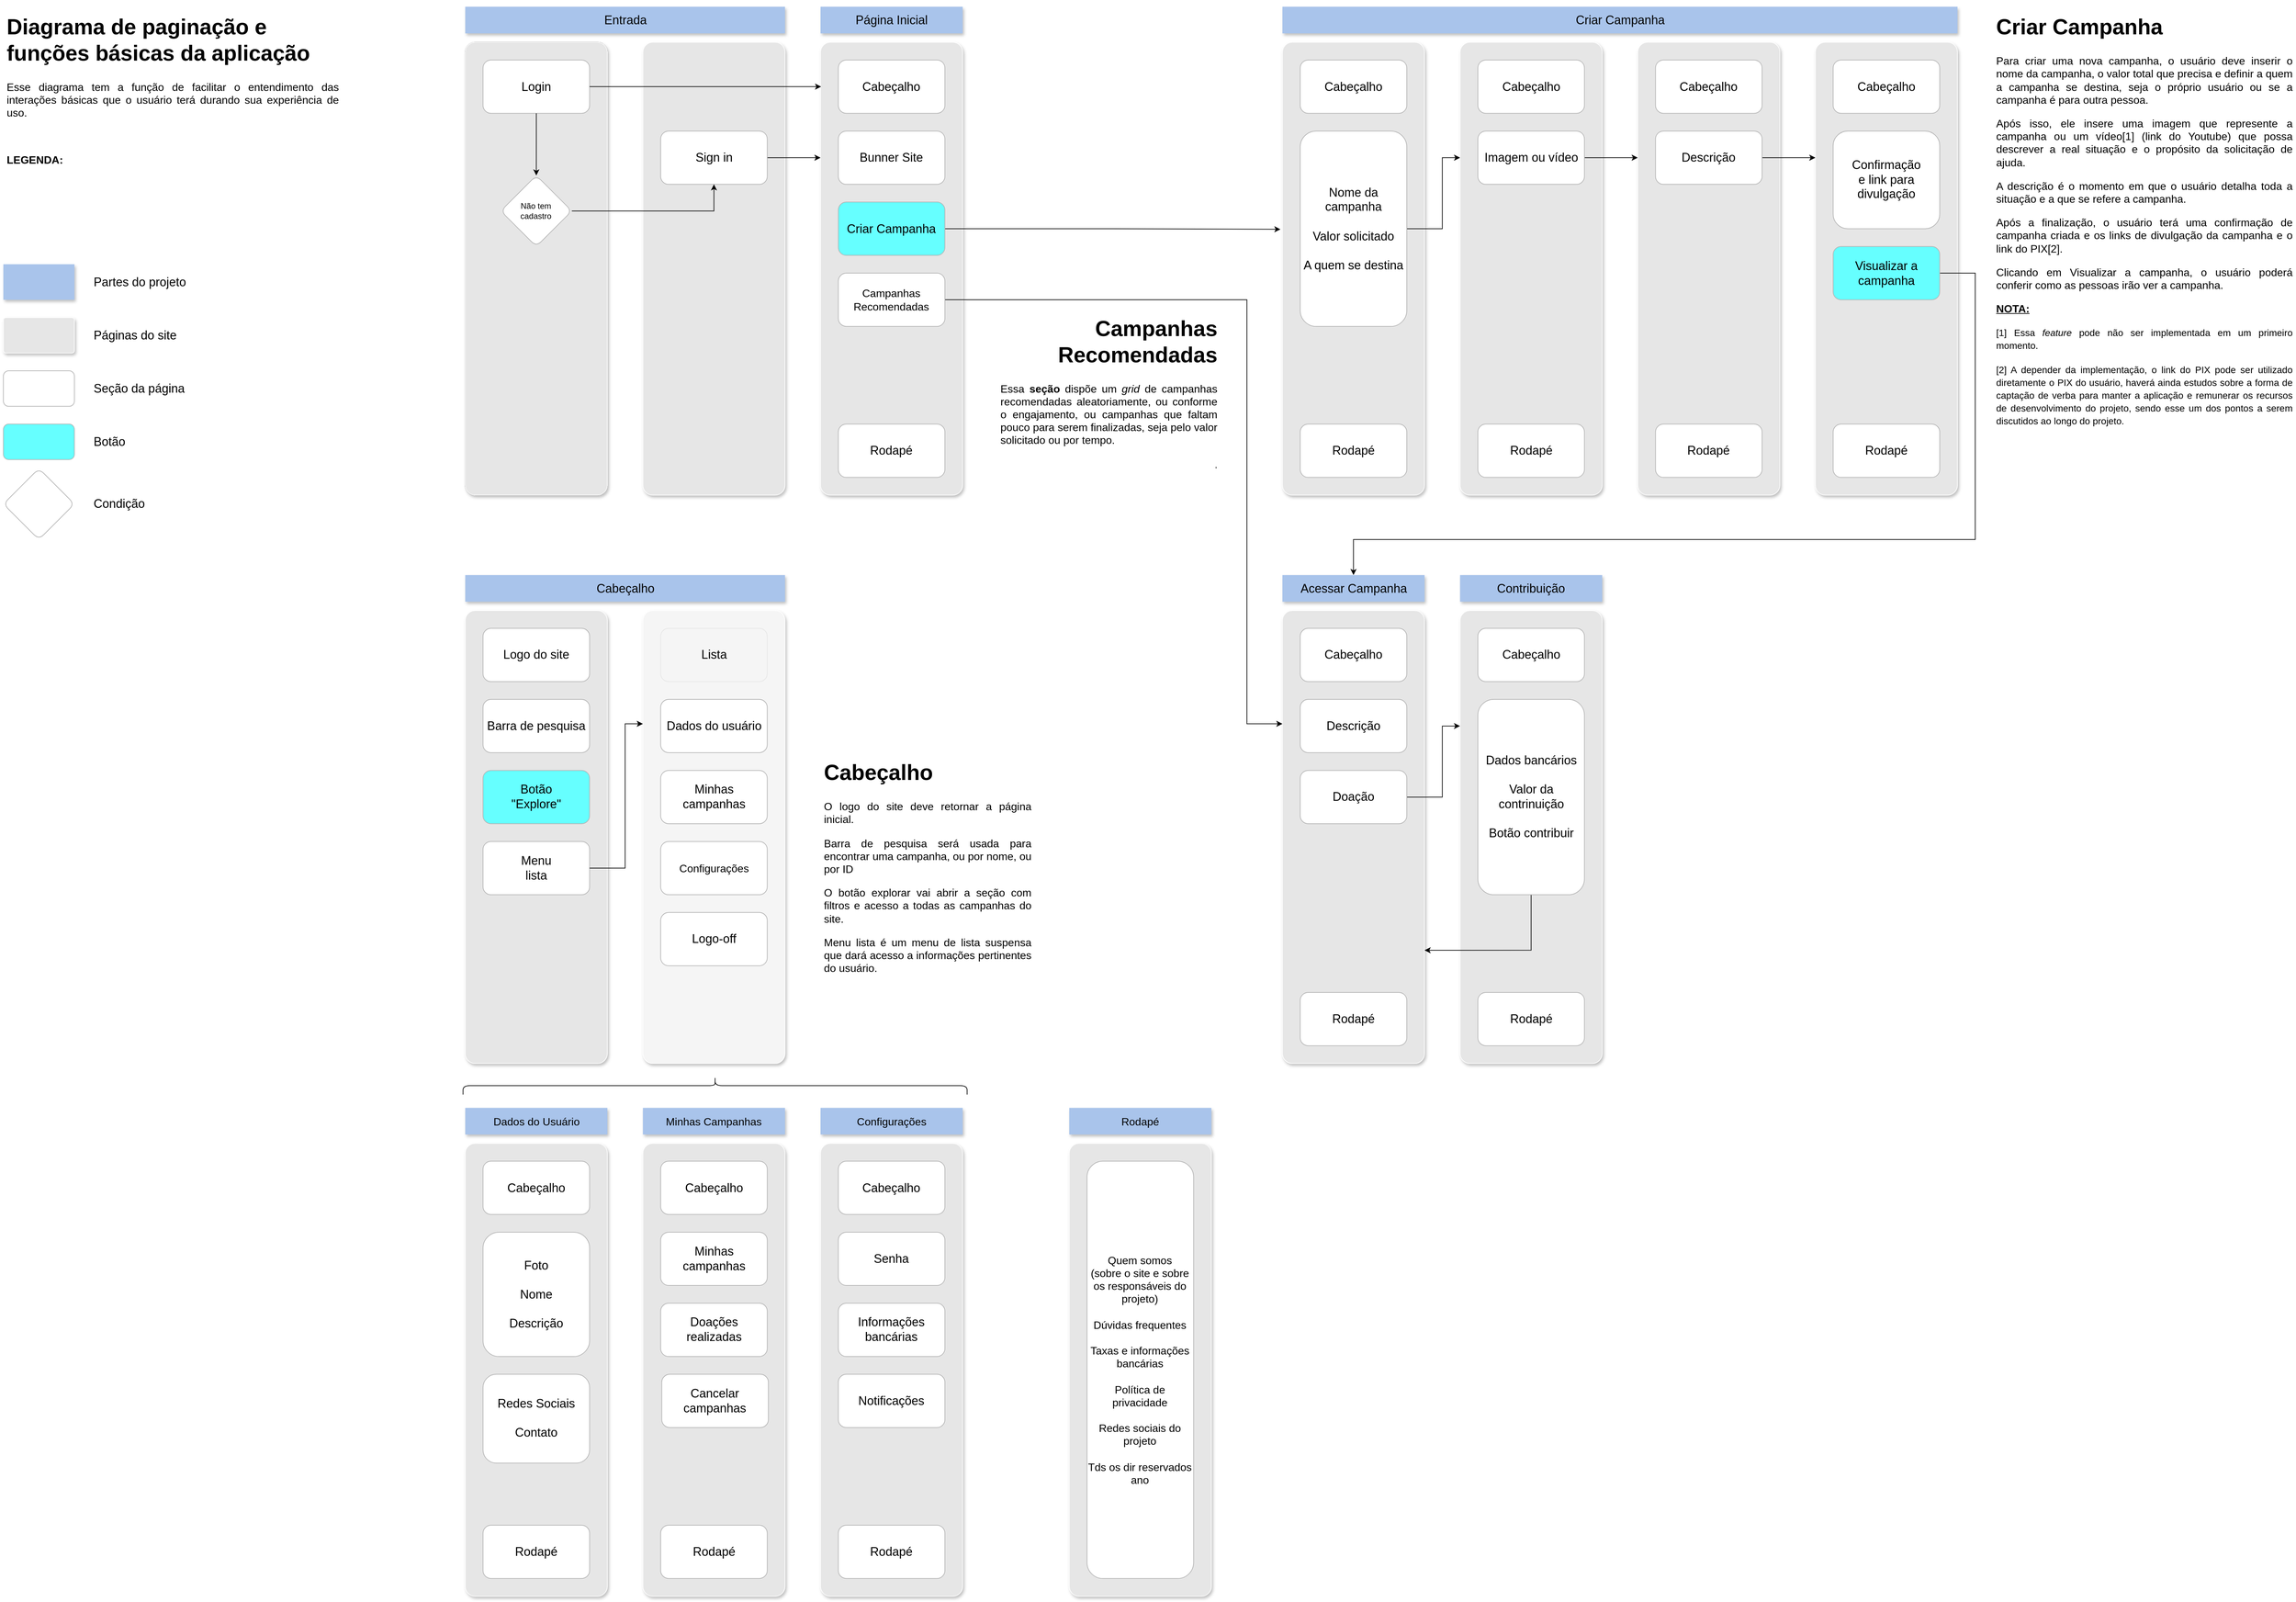 <mxfile version="20.3.0" type="device"><diagram id="thHKB662hjnDs4JLxXHY" name="Page-1"><mxGraphModel dx="4265" dy="1624" grid="1" gridSize="10" guides="1" tooltips="1" connect="1" arrows="1" fold="1" page="1" pageScale="1" pageWidth="1169" pageHeight="827" math="0" shadow="0"><root><mxCell id="0"/><mxCell id="1" parent="0"/><mxCell id="To2ZsmbJNuIG9FYSOH12-1" value="" style="group;aspect=fixed;" vertex="1" connectable="0" parent="1"><mxGeometry x="40" y="40" width="3401.56" height="2360" as="geometry"/></mxCell><mxCell id="To2ZsmbJNuIG9FYSOH12-2" value="" style="rounded=1;whiteSpace=wrap;html=1;fontSize=18;arcSize=7;shadow=1;strokeColor=#FFFFFF;fillColor=#E6E6E6;" vertex="1" parent="To2ZsmbJNuIG9FYSOH12-1"><mxGeometry x="2689.606" y="52.737" width="210.949" height="672.402" as="geometry"/></mxCell><mxCell id="To2ZsmbJNuIG9FYSOH12-3" value="" style="rounded=1;whiteSpace=wrap;html=1;fontSize=18;arcSize=7;shadow=1;strokeColor=#FFFFFF;fillColor=#E6E6E6;" vertex="1" parent="To2ZsmbJNuIG9FYSOH12-1"><mxGeometry x="2425.919" y="52.737" width="210.949" height="672.402" as="geometry"/></mxCell><mxCell id="To2ZsmbJNuIG9FYSOH12-4" value="" style="rounded=1;whiteSpace=wrap;html=1;fontSize=18;arcSize=7;shadow=1;strokeColor=#FFFFFF;fillColor=#E6E6E6;" vertex="1" parent="To2ZsmbJNuIG9FYSOH12-1"><mxGeometry x="2162.232" y="52.737" width="210.949" height="672.402" as="geometry"/></mxCell><mxCell id="To2ZsmbJNuIG9FYSOH12-5" value="Entrada" style="text;html=1;strokeColor=none;fillColor=#A9C4EB;align=center;verticalAlign=middle;whiteSpace=wrap;rounded=0;fontSize=18;shadow=1;" vertex="1" parent="To2ZsmbJNuIG9FYSOH12-1"><mxGeometry x="685.586" width="474.636" height="39.553" as="geometry"/></mxCell><mxCell id="To2ZsmbJNuIG9FYSOH12-6" value="" style="rounded=1;whiteSpace=wrap;html=1;fontSize=18;arcSize=7;" vertex="1" parent="To2ZsmbJNuIG9FYSOH12-1"><mxGeometry x="685.586" y="52.737" width="210.949" height="672.402" as="geometry"/></mxCell><mxCell id="To2ZsmbJNuIG9FYSOH12-7" value="" style="rounded=1;whiteSpace=wrap;html=1;fontSize=18;arcSize=7;shadow=1;strokeColor=#FFFFFF;fillColor=#E6E6E6;" vertex="1" parent="To2ZsmbJNuIG9FYSOH12-1"><mxGeometry x="1212.959" y="52.737" width="210.949" height="672.402" as="geometry"/></mxCell><mxCell id="To2ZsmbJNuIG9FYSOH12-8" value="" style="rounded=1;whiteSpace=wrap;html=1;fontSize=18;arcSize=7;shadow=1;strokeColor=#FFFFFF;fillColor=#E6E6E6;" vertex="1" parent="To2ZsmbJNuIG9FYSOH12-1"><mxGeometry x="1898.545" y="52.737" width="210.949" height="672.402" as="geometry"/></mxCell><mxCell id="To2ZsmbJNuIG9FYSOH12-9" value="" style="rounded=1;whiteSpace=wrap;html=1;fontSize=18;arcSize=7;shadow=1;strokeColor=#FFFFFF;fillColor=#E6E6E6;" vertex="1" parent="To2ZsmbJNuIG9FYSOH12-1"><mxGeometry x="685.586" y="896.536" width="210.949" height="672.402" as="geometry"/></mxCell><mxCell id="To2ZsmbJNuIG9FYSOH12-10" value="" style="rounded=1;whiteSpace=wrap;html=1;fontSize=18;arcSize=7;strokeColor=#FFFFFF;shadow=1;fillColor=#E6E6E6;" vertex="1" parent="To2ZsmbJNuIG9FYSOH12-1"><mxGeometry x="1898.545" y="896.536" width="210.949" height="672.402" as="geometry"/></mxCell><mxCell id="To2ZsmbJNuIG9FYSOH12-11" value="" style="rounded=1;whiteSpace=wrap;html=1;fontSize=18;arcSize=7;fillColor=#E6E6E6;shadow=1;strokeColor=#FFFFFF;" vertex="1" parent="To2ZsmbJNuIG9FYSOH12-1"><mxGeometry x="2162.232" y="896.536" width="210.949" height="672.402" as="geometry"/></mxCell><mxCell id="To2ZsmbJNuIG9FYSOH12-12" value="" style="rounded=1;whiteSpace=wrap;html=1;fontSize=18;arcSize=7;shadow=1;strokeColor=#FFFFFF;fillColor=#E6E6E6;" vertex="1" parent="To2ZsmbJNuIG9FYSOH12-1"><mxGeometry x="949.273" y="52.737" width="210.949" height="672.402" as="geometry"/></mxCell><mxCell id="To2ZsmbJNuIG9FYSOH12-13" value="" style="rounded=1;whiteSpace=wrap;html=1;fontSize=18;arcSize=7;shadow=1;strokeColor=#FFFFFF;fillColor=#E6E6E6;" vertex="1" parent="To2ZsmbJNuIG9FYSOH12-1"><mxGeometry x="685.586" y="52.737" width="210.949" height="672.402" as="geometry"/></mxCell><mxCell id="To2ZsmbJNuIG9FYSOH12-14" value="&lt;font style=&quot;font-size: 18px;&quot;&gt;Botão&lt;br&gt;&quot;Explore&quot;&lt;br&gt;&lt;/font&gt;" style="rounded=1;whiteSpace=wrap;html=1;strokeColor=#B3B3B3;fillColor=#66FFFF;" vertex="1" parent="To2ZsmbJNuIG9FYSOH12-1"><mxGeometry x="711.954" y="1133.855" width="158.212" height="79.106" as="geometry"/></mxCell><mxCell id="To2ZsmbJNuIG9FYSOH12-15" value="&lt;font style=&quot;font-size: 18px;&quot;&gt;Barra de pesquisa&lt;/font&gt;" style="rounded=1;whiteSpace=wrap;html=1;strokeColor=#B3B3B3;" vertex="1" parent="To2ZsmbJNuIG9FYSOH12-1"><mxGeometry x="711.954" y="1028.38" width="158.212" height="79.106" as="geometry"/></mxCell><mxCell id="To2ZsmbJNuIG9FYSOH12-16" value="" style="edgeStyle=orthogonalEdgeStyle;rounded=0;orthogonalLoop=1;jettySize=auto;html=1;fontFamily=Helvetica;fontSize=16;fontColor=default;entryX=-0.014;entryY=0.413;entryDx=0;entryDy=0;entryPerimeter=0;" edge="1" parent="To2ZsmbJNuIG9FYSOH12-1" source="To2ZsmbJNuIG9FYSOH12-17" target="To2ZsmbJNuIG9FYSOH12-8"><mxGeometry relative="1" as="geometry"><mxPoint x="1503.015" y="329.609" as="targetPoint"/></mxGeometry></mxCell><mxCell id="To2ZsmbJNuIG9FYSOH12-17" value="&lt;font style=&quot;font-size: 18px;&quot;&gt;Criar Campanha&lt;/font&gt;" style="rounded=1;whiteSpace=wrap;html=1;strokeColor=#B3B3B3;fillColor=#66FFFF;" vertex="1" parent="To2ZsmbJNuIG9FYSOH12-1"><mxGeometry x="1239.328" y="290.056" width="158.212" height="79.106" as="geometry"/></mxCell><mxCell id="To2ZsmbJNuIG9FYSOH12-18" value="" style="edgeStyle=orthogonalEdgeStyle;rounded=0;orthogonalLoop=1;jettySize=auto;html=1;fontSize=24;" edge="1" parent="To2ZsmbJNuIG9FYSOH12-1" source="To2ZsmbJNuIG9FYSOH12-19"><mxGeometry relative="1" as="geometry"><mxPoint x="2162.232" y="1067.933" as="targetPoint"/><Array as="points"><mxPoint x="2135.863" y="1173.408"/><mxPoint x="2135.863" y="1067.933"/><mxPoint x="2162.232" y="1067.933"/></Array></mxGeometry></mxCell><mxCell id="To2ZsmbJNuIG9FYSOH12-19" value="&lt;font style=&quot;font-size: 18px;&quot;&gt;Doação&lt;/font&gt;" style="rounded=1;whiteSpace=wrap;html=1;strokeColor=#B3B3B3;" vertex="1" parent="To2ZsmbJNuIG9FYSOH12-1"><mxGeometry x="1924.914" y="1133.855" width="158.212" height="79.106" as="geometry"/></mxCell><mxCell id="To2ZsmbJNuIG9FYSOH12-20" value="&lt;font style=&quot;font-size: 18px;&quot;&gt;Descrição&lt;/font&gt;" style="rounded=1;whiteSpace=wrap;html=1;strokeColor=#B3B3B3;" vertex="1" parent="To2ZsmbJNuIG9FYSOH12-1"><mxGeometry x="1924.914" y="1028.38" width="158.212" height="79.106" as="geometry"/></mxCell><mxCell id="To2ZsmbJNuIG9FYSOH12-21" value="&lt;font style=&quot;font-size: 18px;&quot;&gt;Cabeçalho&lt;/font&gt;" style="rounded=1;whiteSpace=wrap;html=1;strokeColor=#B3B3B3;" vertex="1" parent="To2ZsmbJNuIG9FYSOH12-1"><mxGeometry x="1239.328" y="79.106" width="158.212" height="79.106" as="geometry"/></mxCell><mxCell id="To2ZsmbJNuIG9FYSOH12-22" value="&lt;font style=&quot;font-size: 18px;&quot;&gt;Login&lt;/font&gt;" style="rounded=1;whiteSpace=wrap;html=1;strokeColor=#B3B3B3;" vertex="1" parent="To2ZsmbJNuIG9FYSOH12-1"><mxGeometry x="711.954" y="79.106" width="158.212" height="79.106" as="geometry"/></mxCell><mxCell id="To2ZsmbJNuIG9FYSOH12-23" value="Página Inicial" style="text;html=1;strokeColor=none;fillColor=#A9C4EB;align=center;verticalAlign=middle;whiteSpace=wrap;rounded=0;fontSize=18;fontStyle=0;shadow=1;" vertex="1" parent="To2ZsmbJNuIG9FYSOH12-1"><mxGeometry x="1212.959" width="210.949" height="39.553" as="geometry"/></mxCell><mxCell id="To2ZsmbJNuIG9FYSOH12-24" value="Acessar Campanha" style="text;html=1;strokeColor=none;fillColor=#A9C4EB;align=center;verticalAlign=middle;whiteSpace=wrap;rounded=0;fontSize=18;shadow=1;" vertex="1" parent="To2ZsmbJNuIG9FYSOH12-1"><mxGeometry x="1898.545" y="843.799" width="210.949" height="39.553" as="geometry"/></mxCell><mxCell id="To2ZsmbJNuIG9FYSOH12-25" value="Contribuição" style="text;html=1;strokeColor=none;fillColor=#A9C4EB;align=center;verticalAlign=middle;whiteSpace=wrap;rounded=0;fontSize=18;shadow=1;" vertex="1" parent="To2ZsmbJNuIG9FYSOH12-1"><mxGeometry x="2162.232" y="843.799" width="210.949" height="39.553" as="geometry"/></mxCell><mxCell id="To2ZsmbJNuIG9FYSOH12-26" value="" style="edgeStyle=orthogonalEdgeStyle;rounded=0;orthogonalLoop=1;jettySize=auto;html=1;fontFamily=Helvetica;fontSize=18;fontColor=default;entryX=0;entryY=0.25;entryDx=0;entryDy=0;" edge="1" parent="To2ZsmbJNuIG9FYSOH12-1" source="To2ZsmbJNuIG9FYSOH12-27" target="To2ZsmbJNuIG9FYSOH12-10"><mxGeometry relative="1" as="geometry"><Array as="points"><mxPoint x="1845.808" y="435.084"/><mxPoint x="1845.808" y="1065.296"/></Array></mxGeometry></mxCell><mxCell id="To2ZsmbJNuIG9FYSOH12-27" value="&lt;font style=&quot;font-size: 16px;&quot;&gt;Campanhas Recomendadas&lt;/font&gt;" style="rounded=1;whiteSpace=wrap;html=1;strokeColor=#B3B3B3;" vertex="1" parent="To2ZsmbJNuIG9FYSOH12-1"><mxGeometry x="1239.328" y="395.531" width="158.212" height="79.106" as="geometry"/></mxCell><mxCell id="To2ZsmbJNuIG9FYSOH12-28" value="&lt;font style=&quot;font-size: 18px;&quot;&gt;Bunner Site&lt;/font&gt;" style="rounded=1;whiteSpace=wrap;html=1;strokeColor=#B3B3B3;" vertex="1" parent="To2ZsmbJNuIG9FYSOH12-1"><mxGeometry x="1239.328" y="184.581" width="158.212" height="79.106" as="geometry"/></mxCell><mxCell id="To2ZsmbJNuIG9FYSOH12-29" value="&lt;font style=&quot;font-size: 18px;&quot;&gt;Cabeçalho&lt;/font&gt;" style="rounded=1;whiteSpace=wrap;html=1;strokeColor=#B3B3B3;" vertex="1" parent="To2ZsmbJNuIG9FYSOH12-1"><mxGeometry x="1924.914" y="922.905" width="158.212" height="79.106" as="geometry"/></mxCell><mxCell id="To2ZsmbJNuIG9FYSOH12-30" value="&lt;font style=&quot;font-size: 18px;&quot;&gt;Rodapé&lt;/font&gt;" style="rounded=1;whiteSpace=wrap;html=1;strokeColor=#B3B3B3;" vertex="1" parent="To2ZsmbJNuIG9FYSOH12-1"><mxGeometry x="1239.328" y="619.665" width="158.212" height="79.106" as="geometry"/></mxCell><mxCell id="To2ZsmbJNuIG9FYSOH12-31" value="&lt;font style=&quot;font-size: 18px;&quot;&gt;Rodapé&lt;/font&gt;" style="rounded=1;whiteSpace=wrap;html=1;strokeColor=#B3B3B3;" vertex="1" parent="To2ZsmbJNuIG9FYSOH12-1"><mxGeometry x="1924.914" y="1463.464" width="158.212" height="79.106" as="geometry"/></mxCell><mxCell id="To2ZsmbJNuIG9FYSOH12-32" value="&lt;font style=&quot;font-size: 18px;&quot;&gt;Cabeçalho&lt;/font&gt;" style="rounded=1;whiteSpace=wrap;html=1;strokeColor=#B3B3B3;" vertex="1" parent="To2ZsmbJNuIG9FYSOH12-1"><mxGeometry x="2188.601" y="922.905" width="158.212" height="79.106" as="geometry"/></mxCell><mxCell id="To2ZsmbJNuIG9FYSOH12-33" value="Não tem&lt;br&gt;cadastro" style="rhombus;whiteSpace=wrap;html=1;rounded=1;strokeColor=#B3B3B3;" vertex="1" parent="To2ZsmbJNuIG9FYSOH12-1"><mxGeometry x="738.323" y="250.503" width="105.475" height="105.475" as="geometry"/></mxCell><mxCell id="To2ZsmbJNuIG9FYSOH12-34" value="" style="edgeStyle=orthogonalEdgeStyle;rounded=0;orthogonalLoop=1;jettySize=auto;html=1;fontSize=24;" edge="1" parent="To2ZsmbJNuIG9FYSOH12-1" source="To2ZsmbJNuIG9FYSOH12-22" target="To2ZsmbJNuIG9FYSOH12-33"><mxGeometry relative="1" as="geometry"/></mxCell><mxCell id="To2ZsmbJNuIG9FYSOH12-35" value="" style="edgeStyle=orthogonalEdgeStyle;rounded=0;orthogonalLoop=1;jettySize=auto;html=1;fontSize=24;" edge="1" parent="To2ZsmbJNuIG9FYSOH12-1" source="To2ZsmbJNuIG9FYSOH12-36"><mxGeometry relative="1" as="geometry"><mxPoint x="1212.959" y="224.134" as="targetPoint"/></mxGeometry></mxCell><mxCell id="To2ZsmbJNuIG9FYSOH12-36" value="&lt;span style=&quot;font-size: 18px;&quot;&gt;Sign in&lt;/span&gt;" style="whiteSpace=wrap;html=1;rounded=1;strokeColor=#B3B3B3;" vertex="1" parent="To2ZsmbJNuIG9FYSOH12-1"><mxGeometry x="975.641" y="184.581" width="158.212" height="79.106" as="geometry"/></mxCell><mxCell id="To2ZsmbJNuIG9FYSOH12-37" value="" style="edgeStyle=orthogonalEdgeStyle;rounded=0;orthogonalLoop=1;jettySize=auto;html=1;fontSize=24;entryX=0.5;entryY=1;entryDx=0;entryDy=0;" edge="1" parent="To2ZsmbJNuIG9FYSOH12-1" source="To2ZsmbJNuIG9FYSOH12-33" target="To2ZsmbJNuIG9FYSOH12-36"><mxGeometry relative="1" as="geometry"/></mxCell><mxCell id="To2ZsmbJNuIG9FYSOH12-38" value="" style="edgeStyle=orthogonalEdgeStyle;rounded=0;orthogonalLoop=1;jettySize=auto;html=1;fontFamily=Helvetica;fontSize=18;fontColor=default;exitX=0.5;exitY=1;exitDx=0;exitDy=0;entryX=1;entryY=0.75;entryDx=0;entryDy=0;" edge="1" parent="To2ZsmbJNuIG9FYSOH12-1" source="To2ZsmbJNuIG9FYSOH12-39" target="To2ZsmbJNuIG9FYSOH12-10"><mxGeometry relative="1" as="geometry"/></mxCell><mxCell id="To2ZsmbJNuIG9FYSOH12-39" value="&lt;font style=&quot;font-size: 18px;&quot;&gt;Dados bancários&lt;br&gt;&lt;br&gt;Valor da contrinuição&lt;br&gt;&lt;br&gt;Botão contribuir&lt;br&gt;&lt;/font&gt;" style="rounded=1;whiteSpace=wrap;html=1;strokeColor=#B3B3B3;" vertex="1" parent="To2ZsmbJNuIG9FYSOH12-1"><mxGeometry x="2188.601" y="1028.38" width="158.212" height="290.056" as="geometry"/></mxCell><mxCell id="To2ZsmbJNuIG9FYSOH12-40" value="&lt;font style=&quot;font-size: 18px;&quot;&gt;Cabeçalho&lt;/font&gt;" style="rounded=1;whiteSpace=wrap;html=1;strokeColor=#B3B3B3;" vertex="1" parent="To2ZsmbJNuIG9FYSOH12-1"><mxGeometry x="1924.914" y="79.106" width="158.212" height="79.106" as="geometry"/></mxCell><mxCell id="To2ZsmbJNuIG9FYSOH12-41" value="Criar Campanha" style="text;html=1;strokeColor=none;fillColor=#A9C4EB;align=center;verticalAlign=middle;whiteSpace=wrap;rounded=0;fontSize=18;fontStyle=0;shadow=1;" vertex="1" parent="To2ZsmbJNuIG9FYSOH12-1"><mxGeometry x="1898.545" width="1002.01" height="39.553" as="geometry"/></mxCell><mxCell id="To2ZsmbJNuIG9FYSOH12-42" value="&lt;font style=&quot;font-size: 18px;&quot;&gt;Logo do site&lt;/font&gt;" style="rounded=1;whiteSpace=wrap;html=1;strokeColor=#B3B3B3;" vertex="1" parent="To2ZsmbJNuIG9FYSOH12-1"><mxGeometry x="711.954" y="922.905" width="158.212" height="79.106" as="geometry"/></mxCell><mxCell id="To2ZsmbJNuIG9FYSOH12-43" value="Cabeçalho" style="text;html=1;strokeColor=none;fillColor=#A9C4EB;align=center;verticalAlign=middle;whiteSpace=wrap;rounded=0;fontSize=18;fontStyle=0;shadow=1;" vertex="1" parent="To2ZsmbJNuIG9FYSOH12-1"><mxGeometry x="685.586" y="843.799" width="474.636" height="39.553" as="geometry"/></mxCell><mxCell id="To2ZsmbJNuIG9FYSOH12-44" value="" style="edgeStyle=orthogonalEdgeStyle;rounded=0;orthogonalLoop=1;jettySize=auto;html=1;fontFamily=Helvetica;fontSize=18;fontColor=default;" edge="1" parent="To2ZsmbJNuIG9FYSOH12-1" source="To2ZsmbJNuIG9FYSOH12-45"><mxGeometry relative="1" as="geometry"><mxPoint x="2689.606" y="224.134" as="targetPoint"/></mxGeometry></mxCell><mxCell id="To2ZsmbJNuIG9FYSOH12-45" value="&lt;font style=&quot;font-size: 18px;&quot;&gt;Descrição&lt;/font&gt;" style="rounded=1;whiteSpace=wrap;html=1;strokeColor=#B3B3B3;" vertex="1" parent="To2ZsmbJNuIG9FYSOH12-1"><mxGeometry x="2452.287" y="184.581" width="158.212" height="79.106" as="geometry"/></mxCell><mxCell id="To2ZsmbJNuIG9FYSOH12-46" value="" style="edgeStyle=orthogonalEdgeStyle;rounded=0;orthogonalLoop=1;jettySize=auto;html=1;fontSize=16;" edge="1" parent="To2ZsmbJNuIG9FYSOH12-1" source="To2ZsmbJNuIG9FYSOH12-47"><mxGeometry relative="1" as="geometry"><mxPoint x="2162.232" y="224.134" as="targetPoint"/><Array as="points"><mxPoint x="2135.863" y="329.609"/><mxPoint x="2135.863" y="224.134"/></Array></mxGeometry></mxCell><mxCell id="To2ZsmbJNuIG9FYSOH12-47" value="&lt;font style=&quot;font-size: 18px;&quot;&gt;Nome da campanha&lt;br&gt;&lt;br&gt;Valor solicitado&lt;br&gt;&lt;br&gt;A quem se destina&lt;br&gt;&lt;/font&gt;" style="rounded=1;whiteSpace=wrap;html=1;strokeColor=#B3B3B3;" vertex="1" parent="To2ZsmbJNuIG9FYSOH12-1"><mxGeometry x="1924.914" y="184.581" width="158.212" height="290.056" as="geometry"/></mxCell><mxCell id="To2ZsmbJNuIG9FYSOH12-48" value="" style="edgeStyle=orthogonalEdgeStyle;rounded=0;orthogonalLoop=1;jettySize=auto;html=1;fontSize=16;" edge="1" parent="To2ZsmbJNuIG9FYSOH12-1" source="To2ZsmbJNuIG9FYSOH12-49"><mxGeometry relative="1" as="geometry"><mxPoint x="2425.919" y="224.134" as="targetPoint"/></mxGeometry></mxCell><mxCell id="To2ZsmbJNuIG9FYSOH12-49" value="&lt;font style=&quot;font-size: 18px;&quot;&gt;Imagem ou vídeo&lt;/font&gt;" style="rounded=1;whiteSpace=wrap;html=1;strokeColor=#B3B3B3;" vertex="1" parent="To2ZsmbJNuIG9FYSOH12-1"><mxGeometry x="2188.601" y="184.581" width="158.212" height="79.106" as="geometry"/></mxCell><mxCell id="To2ZsmbJNuIG9FYSOH12-50" value="&lt;font style=&quot;font-size: 18px;&quot;&gt;Rodapé&lt;/font&gt;" style="rounded=1;whiteSpace=wrap;html=1;strokeColor=#B3B3B3;" vertex="1" parent="To2ZsmbJNuIG9FYSOH12-1"><mxGeometry x="1924.914" y="619.665" width="158.212" height="79.106" as="geometry"/></mxCell><mxCell id="To2ZsmbJNuIG9FYSOH12-51" value="&lt;font style=&quot;font-size: 18px;&quot;&gt;Confirmação &lt;br&gt;e link para divulgação&lt;/font&gt;" style="rounded=1;whiteSpace=wrap;html=1;strokeColor=#B3B3B3;" vertex="1" parent="To2ZsmbJNuIG9FYSOH12-1"><mxGeometry x="2715.974" y="184.581" width="158.212" height="145.028" as="geometry"/></mxCell><mxCell id="To2ZsmbJNuIG9FYSOH12-52" value="" style="edgeStyle=orthogonalEdgeStyle;rounded=0;orthogonalLoop=1;jettySize=auto;html=1;fontSize=16;entryX=0.004;entryY=0.098;entryDx=0;entryDy=0;entryPerimeter=0;" edge="1" parent="To2ZsmbJNuIG9FYSOH12-1" source="To2ZsmbJNuIG9FYSOH12-22"><mxGeometry relative="1" as="geometry"><mxPoint x="1213.803" y="118.633" as="targetPoint"/></mxGeometry></mxCell><mxCell id="To2ZsmbJNuIG9FYSOH12-53" value="&lt;font style=&quot;font-size: 18px;&quot;&gt;Menu&lt;br&gt;lista&lt;br&gt;&lt;/font&gt;" style="rounded=1;whiteSpace=wrap;html=1;strokeColor=#B3B3B3;" vertex="1" parent="To2ZsmbJNuIG9FYSOH12-1"><mxGeometry x="711.954" y="1239.33" width="158.212" height="79.106" as="geometry"/></mxCell><mxCell id="To2ZsmbJNuIG9FYSOH12-54" value="" style="rounded=1;whiteSpace=wrap;html=1;fontSize=18;arcSize=7;shadow=1;strokeColor=#FFFFFF;fillColor=#F5F5F5;" vertex="1" parent="To2ZsmbJNuIG9FYSOH12-1"><mxGeometry x="949.273" y="896.536" width="210.949" height="672.402" as="geometry"/></mxCell><mxCell id="To2ZsmbJNuIG9FYSOH12-55" value="" style="edgeStyle=orthogonalEdgeStyle;rounded=0;orthogonalLoop=1;jettySize=auto;html=1;fontFamily=Helvetica;fontSize=18;fontColor=default;entryX=0;entryY=0.25;entryDx=0;entryDy=0;" edge="1" parent="To2ZsmbJNuIG9FYSOH12-1" source="To2ZsmbJNuIG9FYSOH12-53" target="To2ZsmbJNuIG9FYSOH12-54"><mxGeometry relative="1" as="geometry"><Array as="points"><mxPoint x="922.904" y="1278.883"/><mxPoint x="922.904" y="1065.296"/></Array></mxGeometry></mxCell><mxCell id="To2ZsmbJNuIG9FYSOH12-56" value="&lt;font style=&quot;&quot;&gt;&lt;font style=&quot;font-size: 16px;&quot;&gt;Configurações&lt;/font&gt;&lt;br&gt;&lt;/font&gt;" style="rounded=1;whiteSpace=wrap;html=1;strokeColor=#B3B3B3;" vertex="1" parent="To2ZsmbJNuIG9FYSOH12-1"><mxGeometry x="975.641" y="1239.33" width="158.212" height="79.106" as="geometry"/></mxCell><mxCell id="To2ZsmbJNuIG9FYSOH12-57" value="&lt;font style=&quot;font-size: 18px;&quot;&gt;Minhas campanhas&lt;/font&gt;" style="rounded=1;whiteSpace=wrap;html=1;strokeColor=#B3B3B3;" vertex="1" parent="To2ZsmbJNuIG9FYSOH12-1"><mxGeometry x="975.641" y="1133.855" width="158.212" height="79.106" as="geometry"/></mxCell><mxCell id="To2ZsmbJNuIG9FYSOH12-58" value="&lt;span style=&quot;font-size: 18px;&quot;&gt;Dados do usuário&lt;/span&gt;" style="rounded=1;whiteSpace=wrap;html=1;strokeColor=#B3B3B3;" vertex="1" parent="To2ZsmbJNuIG9FYSOH12-1"><mxGeometry x="975.641" y="1028.38" width="158.212" height="79.106" as="geometry"/></mxCell><mxCell id="To2ZsmbJNuIG9FYSOH12-59" value="&lt;font style=&quot;font-size: 18px;&quot;&gt;Logo-off&lt;br&gt;&lt;/font&gt;" style="rounded=1;whiteSpace=wrap;html=1;strokeColor=#B3B3B3;" vertex="1" parent="To2ZsmbJNuIG9FYSOH12-1"><mxGeometry x="975.641" y="1344.804" width="158.212" height="79.106" as="geometry"/></mxCell><mxCell id="To2ZsmbJNuIG9FYSOH12-60" value="&lt;font style=&quot;font-size: 18px;&quot;&gt;Cabeçalho&lt;/font&gt;" style="rounded=1;whiteSpace=wrap;html=1;strokeColor=#B3B3B3;" vertex="1" parent="To2ZsmbJNuIG9FYSOH12-1"><mxGeometry x="2188.601" y="79.106" width="158.212" height="79.106" as="geometry"/></mxCell><mxCell id="To2ZsmbJNuIG9FYSOH12-61" value="&lt;font style=&quot;font-size: 18px;&quot;&gt;Rodapé&lt;/font&gt;" style="rounded=1;whiteSpace=wrap;html=1;strokeColor=#B3B3B3;" vertex="1" parent="To2ZsmbJNuIG9FYSOH12-1"><mxGeometry x="2188.601" y="619.665" width="158.212" height="79.106" as="geometry"/></mxCell><mxCell id="To2ZsmbJNuIG9FYSOH12-62" value="&lt;font style=&quot;font-size: 18px;&quot;&gt;Cabeçalho&lt;/font&gt;" style="rounded=1;whiteSpace=wrap;html=1;strokeColor=#B3B3B3;" vertex="1" parent="To2ZsmbJNuIG9FYSOH12-1"><mxGeometry x="2452.287" y="79.106" width="158.212" height="79.106" as="geometry"/></mxCell><mxCell id="To2ZsmbJNuIG9FYSOH12-63" value="&lt;font style=&quot;font-size: 18px;&quot;&gt;Rodapé&lt;/font&gt;" style="rounded=1;whiteSpace=wrap;html=1;strokeColor=#B3B3B3;" vertex="1" parent="To2ZsmbJNuIG9FYSOH12-1"><mxGeometry x="2452.287" y="619.665" width="158.212" height="79.106" as="geometry"/></mxCell><mxCell id="To2ZsmbJNuIG9FYSOH12-64" value="&lt;font style=&quot;font-size: 18px;&quot;&gt;Cabeçalho&lt;/font&gt;" style="rounded=1;whiteSpace=wrap;html=1;strokeColor=#B3B3B3;" vertex="1" parent="To2ZsmbJNuIG9FYSOH12-1"><mxGeometry x="2715.974" y="79.106" width="158.212" height="79.106" as="geometry"/></mxCell><mxCell id="To2ZsmbJNuIG9FYSOH12-65" value="&lt;font style=&quot;font-size: 18px;&quot;&gt;Rodapé&lt;/font&gt;" style="rounded=1;whiteSpace=wrap;html=1;strokeColor=#B3B3B3;" vertex="1" parent="To2ZsmbJNuIG9FYSOH12-1"><mxGeometry x="2715.974" y="619.665" width="158.212" height="79.106" as="geometry"/></mxCell><mxCell id="To2ZsmbJNuIG9FYSOH12-66" value="" style="edgeStyle=orthogonalEdgeStyle;rounded=0;orthogonalLoop=1;jettySize=auto;html=1;fontFamily=Helvetica;fontSize=14;fontColor=default;entryX=0.5;entryY=0;entryDx=0;entryDy=0;" edge="1" parent="To2ZsmbJNuIG9FYSOH12-1" source="To2ZsmbJNuIG9FYSOH12-67" target="To2ZsmbJNuIG9FYSOH12-24"><mxGeometry relative="1" as="geometry"><mxPoint x="2004.02" y="777.877" as="targetPoint"/><Array as="points"><mxPoint x="2926.924" y="395.531"/><mxPoint x="2926.924" y="791.061"/><mxPoint x="2004.02" y="791.061"/></Array></mxGeometry></mxCell><mxCell id="To2ZsmbJNuIG9FYSOH12-67" value="&lt;font style=&quot;font-size: 18px;&quot;&gt;Visualizar a campanha&lt;/font&gt;" style="rounded=1;whiteSpace=wrap;html=1;strokeColor=#B3B3B3;fillColor=#66FFFF;" vertex="1" parent="To2ZsmbJNuIG9FYSOH12-1"><mxGeometry x="2715.974" y="355.978" width="158.212" height="79.106" as="geometry"/></mxCell><mxCell id="To2ZsmbJNuIG9FYSOH12-68" value="" style="rounded=1;whiteSpace=wrap;html=1;fontSize=18;arcSize=7;strokeColor=#FFFFFF;shadow=1;fillColor=#E6E6E6;" vertex="1" parent="To2ZsmbJNuIG9FYSOH12-1"><mxGeometry x="949.273" y="1687.598" width="210.949" height="672.402" as="geometry"/></mxCell><mxCell id="To2ZsmbJNuIG9FYSOH12-69" value="&lt;font style=&quot;font-size: 16px;&quot;&gt;Minhas Campanhas&lt;/font&gt;" style="text;html=1;strokeColor=none;fillColor=#A9C4EB;align=center;verticalAlign=middle;whiteSpace=wrap;rounded=0;fontSize=18;shadow=1;" vertex="1" parent="To2ZsmbJNuIG9FYSOH12-1"><mxGeometry x="949.273" y="1634.86" width="210.949" height="39.553" as="geometry"/></mxCell><mxCell id="To2ZsmbJNuIG9FYSOH12-70" value="&lt;font style=&quot;font-size: 18px;&quot;&gt;Cabeçalho&lt;/font&gt;" style="rounded=1;whiteSpace=wrap;html=1;strokeColor=#B3B3B3;" vertex="1" parent="To2ZsmbJNuIG9FYSOH12-1"><mxGeometry x="975.641" y="1713.966" width="158.212" height="79.106" as="geometry"/></mxCell><mxCell id="To2ZsmbJNuIG9FYSOH12-71" value="&lt;font style=&quot;font-size: 18px;&quot;&gt;Rodapé&lt;/font&gt;" style="rounded=1;whiteSpace=wrap;html=1;strokeColor=#B3B3B3;" vertex="1" parent="To2ZsmbJNuIG9FYSOH12-1"><mxGeometry x="975.641" y="2254.525" width="158.212" height="79.106" as="geometry"/></mxCell><mxCell id="To2ZsmbJNuIG9FYSOH12-72" value="&lt;font style=&quot;font-size: 18px;&quot;&gt;Minhas campanhas&lt;/font&gt;" style="rounded=1;whiteSpace=wrap;html=1;strokeColor=#B3B3B3;" vertex="1" parent="To2ZsmbJNuIG9FYSOH12-1"><mxGeometry x="975.641" y="1819.441" width="158.212" height="79.106" as="geometry"/></mxCell><mxCell id="To2ZsmbJNuIG9FYSOH12-73" value="&lt;font style=&quot;font-size: 18px;&quot;&gt;Lista&lt;/font&gt;" style="text;html=1;strokeColor=#E6E6E6;fillColor=none;align=center;verticalAlign=middle;whiteSpace=wrap;rounded=1;fontFamily=Helvetica;fontSize=16;fontColor=default;" vertex="1" parent="To2ZsmbJNuIG9FYSOH12-1"><mxGeometry x="975.641" y="922.905" width="158.212" height="79.106" as="geometry"/></mxCell><mxCell id="To2ZsmbJNuIG9FYSOH12-74" value="&lt;font style=&quot;font-size: 18px;&quot;&gt;Doações&lt;br&gt;realizadas&lt;br&gt;&lt;/font&gt;" style="rounded=1;whiteSpace=wrap;html=1;strokeColor=#B3B3B3;" vertex="1" parent="To2ZsmbJNuIG9FYSOH12-1"><mxGeometry x="975.641" y="1924.916" width="158.212" height="79.106" as="geometry"/></mxCell><mxCell id="To2ZsmbJNuIG9FYSOH12-75" value="" style="rounded=1;whiteSpace=wrap;html=1;fontSize=18;arcSize=7;strokeColor=#FFFFFF;shadow=1;fillColor=#E6E6E6;" vertex="1" parent="To2ZsmbJNuIG9FYSOH12-1"><mxGeometry x="685.586" y="1687.598" width="210.949" height="672.402" as="geometry"/></mxCell><mxCell id="To2ZsmbJNuIG9FYSOH12-76" value="&lt;font style=&quot;font-size: 16px;&quot;&gt;Dados do Usuário&lt;/font&gt;" style="text;html=1;strokeColor=none;fillColor=#A9C4EB;align=center;verticalAlign=middle;whiteSpace=wrap;rounded=0;fontSize=18;shadow=1;" vertex="1" parent="To2ZsmbJNuIG9FYSOH12-1"><mxGeometry x="685.586" y="1634.86" width="210.949" height="39.553" as="geometry"/></mxCell><mxCell id="To2ZsmbJNuIG9FYSOH12-77" value="&lt;font style=&quot;font-size: 18px;&quot;&gt;Cabeçalho&lt;/font&gt;" style="rounded=1;whiteSpace=wrap;html=1;strokeColor=#B3B3B3;" vertex="1" parent="To2ZsmbJNuIG9FYSOH12-1"><mxGeometry x="711.954" y="1713.966" width="158.212" height="79.106" as="geometry"/></mxCell><mxCell id="To2ZsmbJNuIG9FYSOH12-78" value="&lt;font style=&quot;font-size: 18px;&quot;&gt;Rodapé&lt;/font&gt;" style="rounded=1;whiteSpace=wrap;html=1;strokeColor=#B3B3B3;" vertex="1" parent="To2ZsmbJNuIG9FYSOH12-1"><mxGeometry x="711.954" y="2254.525" width="158.212" height="79.106" as="geometry"/></mxCell><mxCell id="To2ZsmbJNuIG9FYSOH12-79" value="&lt;font style=&quot;font-size: 18px;&quot;&gt;Foto&lt;br&gt;&lt;br&gt;Nome&lt;br&gt;&lt;br&gt;Descrição&lt;br&gt;&lt;/font&gt;" style="rounded=1;whiteSpace=wrap;html=1;strokeColor=#B3B3B3;" vertex="1" parent="To2ZsmbJNuIG9FYSOH12-1"><mxGeometry x="711.954" y="1819.441" width="158.212" height="184.581" as="geometry"/></mxCell><mxCell id="To2ZsmbJNuIG9FYSOH12-80" value="&lt;font style=&quot;font-size: 18px;&quot;&gt;Redes Sociais&lt;br&gt;&lt;br&gt;Contato&lt;br&gt;&lt;/font&gt;" style="rounded=1;whiteSpace=wrap;html=1;strokeColor=#B3B3B3;" vertex="1" parent="To2ZsmbJNuIG9FYSOH12-1"><mxGeometry x="711.954" y="2030.391" width="158.212" height="131.844" as="geometry"/></mxCell><mxCell id="To2ZsmbJNuIG9FYSOH12-81" value="" style="rounded=1;whiteSpace=wrap;html=1;fontSize=18;arcSize=7;strokeColor=#FFFFFF;shadow=1;fillColor=#E6E6E6;" vertex="1" parent="To2ZsmbJNuIG9FYSOH12-1"><mxGeometry x="1212.959" y="1687.598" width="210.949" height="672.402" as="geometry"/></mxCell><mxCell id="To2ZsmbJNuIG9FYSOH12-82" value="&lt;font style=&quot;font-size: 16px;&quot;&gt;Configurações&lt;/font&gt;" style="text;html=1;strokeColor=none;fillColor=#A9C4EB;align=center;verticalAlign=middle;whiteSpace=wrap;rounded=0;fontSize=18;shadow=1;" vertex="1" parent="To2ZsmbJNuIG9FYSOH12-1"><mxGeometry x="1212.959" y="1634.86" width="210.949" height="39.553" as="geometry"/></mxCell><mxCell id="To2ZsmbJNuIG9FYSOH12-83" value="&lt;font style=&quot;font-size: 18px;&quot;&gt;Cabeçalho&lt;/font&gt;" style="rounded=1;whiteSpace=wrap;html=1;strokeColor=#B3B3B3;" vertex="1" parent="To2ZsmbJNuIG9FYSOH12-1"><mxGeometry x="1239.328" y="1713.966" width="158.212" height="79.106" as="geometry"/></mxCell><mxCell id="To2ZsmbJNuIG9FYSOH12-84" value="&lt;font style=&quot;font-size: 18px;&quot;&gt;Rodapé&lt;/font&gt;" style="rounded=1;whiteSpace=wrap;html=1;strokeColor=#B3B3B3;" vertex="1" parent="To2ZsmbJNuIG9FYSOH12-1"><mxGeometry x="1239.328" y="2254.525" width="158.212" height="79.106" as="geometry"/></mxCell><mxCell id="To2ZsmbJNuIG9FYSOH12-85" value="&lt;span style=&quot;font-size: 18px;&quot;&gt;Senha&lt;/span&gt;" style="rounded=1;whiteSpace=wrap;html=1;strokeColor=#B3B3B3;" vertex="1" parent="To2ZsmbJNuIG9FYSOH12-1"><mxGeometry x="1239.328" y="1819.441" width="158.212" height="79.106" as="geometry"/></mxCell><mxCell id="To2ZsmbJNuIG9FYSOH12-86" value="&lt;font style=&quot;font-size: 18px;&quot;&gt;Notificações&lt;br&gt;&lt;/font&gt;" style="rounded=1;whiteSpace=wrap;html=1;strokeColor=#B3B3B3;" vertex="1" parent="To2ZsmbJNuIG9FYSOH12-1"><mxGeometry x="1239.328" y="2030.391" width="158.212" height="79.106" as="geometry"/></mxCell><mxCell id="To2ZsmbJNuIG9FYSOH12-87" value="" style="shape=curlyBracket;whiteSpace=wrap;html=1;rounded=1;fontFamily=Helvetica;fontSize=16;fontColor=default;strokeColor=default;fillColor=default;size=0.5;rotation=90;" vertex="1" parent="To2ZsmbJNuIG9FYSOH12-1"><mxGeometry x="1043.211" y="1227.793" width="26.369" height="748.212" as="geometry"/></mxCell><mxCell id="To2ZsmbJNuIG9FYSOH12-88" value="&lt;font style=&quot;font-size: 18px;&quot;&gt;Cancelar campanhas&lt;br&gt;&lt;/font&gt;" style="rounded=1;whiteSpace=wrap;html=1;strokeColor=#B3B3B3;" vertex="1" parent="To2ZsmbJNuIG9FYSOH12-1"><mxGeometry x="977.289" y="2030.391" width="158.212" height="79.106" as="geometry"/></mxCell><mxCell id="To2ZsmbJNuIG9FYSOH12-89" value="&lt;h1 style=&quot;text-align: justify;&quot;&gt;Criar Campanha&lt;/h1&gt;&lt;p style=&quot;text-align: justify;&quot;&gt;Para criar uma nova campanha, o usuário deve inserir o nome da campanha, o valor total que precisa e definir a quem a campanha se destina, seja o próprio usuário ou se a campanha é para outra pessoa.&lt;/p&gt;&lt;p style=&quot;text-align: justify;&quot;&gt;Após isso, ele insere uma imagem que represente a campanha ou um vídeo[1] (link do Youtube) que possa descrever a real situação e o propósito da solicitação de ajuda.&lt;/p&gt;&lt;p style=&quot;text-align: justify;&quot;&gt;A descrição é o momento em que o usuário detalha toda a situação e a que se refere a campanha.&lt;/p&gt;&lt;p style=&quot;text-align: justify;&quot;&gt;Após a finalização, o usuário terá uma confirmação de campanha criada e os links de divulgação da campanha e o link do PIX[2].&lt;/p&gt;&lt;p style=&quot;text-align: justify;&quot;&gt;Clicando em Visualizar a campanha, o usuário poderá conferir como as pessoas irão ver a campanha.&lt;/p&gt;&lt;p style=&quot;text-align: justify;&quot;&gt;&lt;span style=&quot;background-color: initial;&quot;&gt;&lt;b&gt;&lt;u&gt;NOTA:&lt;/u&gt;&lt;/b&gt;&lt;/span&gt;&lt;br&gt;&lt;/p&gt;&lt;p style=&quot;text-align: justify;&quot;&gt;&lt;font style=&quot;font-size: 14px;&quot;&gt;[1] Essa &lt;i&gt;feature &lt;/i&gt;pode não ser implementada em um primeiro momento.&lt;/font&gt;&lt;/p&gt;&lt;p style=&quot;text-align: justify;&quot;&gt;&lt;font style=&quot;font-size: 14px;&quot;&gt;[2] A depender da implementação, o link do PIX pode ser utilizado diretamente o PIX do usuário, haverá ainda estudos sobre a forma de captação de verba para manter a aplicação e remunerar os recursos de desenvolvimento do projeto, sendo esse um dos pontos a serem discutidos ao longo do projeto.&lt;/font&gt;&lt;/p&gt;&lt;span style=&quot;color: rgba(0, 0, 0, 0); font-family: monospace; font-size: 0px;&quot;&gt;&lt;div style=&quot;text-align: justify;&quot;&gt;&lt;span style=&quot;background-color: initial;&quot;&gt;%3CmxGraphModel%3E%3Croot%3E%3CmxCell%20id%3D%220%22%2F%3E%3CmxCell%20id%3D%221%22%20parent%3D%220%22%2F%3E%3CmxCell%20id%3D%222%22%20value%3D%22%26lt%3Bfont%20style%3D%26quot%3Bfont-size%3A%2018px%3B%26quot%3B%26gt%3BDoa%C3%A7%C3%B5es%26lt%3Bbr%26gt%3Brealizadas%26lt%3Bbr%26gt%3B%26lt%3B%2Ffont%26gt%3B%22%20style%3D%22rounded%3D1%3BwhiteSpace%3Dwrap%3Bhtml%3D1%3BstrokeColor%3D%23B3B3B3%3B%22%20vertex%3D%221%22%20parent%3D%221%22%3E%3CmxGeometry%20x%3D%22260%22%20y%3D%221460%22%20width%3D%22120%22%20height%3D%2260%22%20as%3D%22geometry%22%2F%3E%3C%2FmxCell%3E%3C%2Froot%3E%3C%2FmxGraphModel%3E&lt;/span&gt;&lt;/div&gt;&lt;/span&gt;" style="text;html=1;strokeColor=none;fillColor=none;spacing=5;spacingTop=-20;whiteSpace=wrap;overflow=hidden;rounded=0;fontFamily=Helvetica;fontSize=16;fontColor=default;" vertex="1" parent="To2ZsmbJNuIG9FYSOH12-1"><mxGeometry x="2953.292" width="448.268" height="936.089" as="geometry"/></mxCell><mxCell id="To2ZsmbJNuIG9FYSOH12-90" value="&lt;h1 style=&quot;&quot;&gt;Campanhas Recomendadas&lt;/h1&gt;&lt;p style=&quot;text-align: justify;&quot;&gt;Essa &lt;b&gt;seção &lt;/b&gt;dispõe um &lt;i&gt;grid &lt;/i&gt;de campanhas recomendadas aleatoriamente, ou conforme o engajamento, ou campanhas que faltam pouco para serem finalizadas, seja pelo valor solicitado ou por tempo.&lt;/p&gt;&lt;p style=&quot;&quot;&gt;&lt;span style=&quot;font-size: 14px; background-color: initial;&quot;&gt;.&lt;/span&gt;&lt;br&gt;&lt;/p&gt;&lt;span style=&quot;color: rgba(0, 0, 0, 0); font-family: monospace; font-size: 0px;&quot;&gt;&lt;div style=&quot;&quot;&gt;&lt;span style=&quot;background-color: initial;&quot;&gt;%3CmxGraphModel%3E%3Croot%3E%3CmxCell%20id%3D%220%22%2F%3E%3CmxCell%20id%3D%221%22%20parent%3D%220%22%2F%3E%3CmxCell%20id%3D%222%22%20value%3D%22%26lt%3Bfont%20style%3D%26quot%3Bfont-size%3A%2018px%3B%26quot%3B%26gt%3BDoa%C3%A7%C3%B5es%26lt%3Bbr%26gt%3Brealizadas%26lt%3Bbr%26gt%3B%26lt%3B%2Ffont%26gt%3B%22%20style%3D%22rounded%3D1%3BwhiteSpace%3Dwrap%3Bhtml%3D1%3BstrokeColor%3D%23B3B3B3%3B%22%20vertex%3D%221%22%20parent%3D%221%22%3E%3CmxGeometry%20x%3D%22260%22%20y%3D%221460%22%20width%3D%22120%22%20height%3D%2260%22%20as%3D%22geometry%22%2F%3E%3C%2FmxCell%3E%3C%2Froot%3E%3C%2FmxGraphModel%3E&lt;/span&gt;&lt;/div&gt;&lt;/span&gt;" style="text;html=1;strokeColor=none;fillColor=none;spacing=5;spacingTop=-20;whiteSpace=wrap;overflow=hidden;rounded=0;fontFamily=Helvetica;fontSize=16;fontColor=default;align=right;" vertex="1" parent="To2ZsmbJNuIG9FYSOH12-1"><mxGeometry x="1476.646" y="448.268" width="329.609" height="316.425" as="geometry"/></mxCell><mxCell id="To2ZsmbJNuIG9FYSOH12-91" value="" style="rounded=1;whiteSpace=wrap;html=1;fontSize=18;arcSize=7;strokeColor=#FFFFFF;shadow=1;fillColor=#E6E6E6;" vertex="1" parent="To2ZsmbJNuIG9FYSOH12-1"><mxGeometry x="1582.121" y="1687.598" width="210.949" height="672.402" as="geometry"/></mxCell><mxCell id="To2ZsmbJNuIG9FYSOH12-92" value="&lt;font style=&quot;font-size: 16px;&quot;&gt;Rodapé&lt;/font&gt;" style="text;html=1;strokeColor=none;fillColor=#A9C4EB;align=center;verticalAlign=middle;whiteSpace=wrap;rounded=0;fontSize=18;shadow=1;" vertex="1" parent="To2ZsmbJNuIG9FYSOH12-1"><mxGeometry x="1582.121" y="1634.86" width="210.949" height="39.553" as="geometry"/></mxCell><mxCell id="To2ZsmbJNuIG9FYSOH12-93" value="&lt;font style=&quot;&quot;&gt;&lt;font style=&quot;font-size: 16px;&quot;&gt;Quem somos&lt;br&gt;(sobre o site e sobre os responsáveis do projeto)&lt;br&gt;&lt;br&gt;Dúvidas frequentes&lt;br&gt;&lt;br&gt;Taxas e informações bancárias&lt;br&gt;&lt;br&gt;Política de privacidade&lt;br&gt;&lt;br&gt;Redes sociais do projeto&lt;br&gt;&lt;br&gt;Tds os dir reservados&lt;br&gt;ano&lt;/font&gt;&lt;br&gt;&lt;/font&gt;" style="rounded=1;whiteSpace=wrap;html=1;strokeColor=#B3B3B3;" vertex="1" parent="To2ZsmbJNuIG9FYSOH12-1"><mxGeometry x="1608.49" y="1713.966" width="158.212" height="619.665" as="geometry"/></mxCell><mxCell id="To2ZsmbJNuIG9FYSOH12-94" value="&lt;span style=&quot;font-size: 18px;&quot;&gt;Informações bancárias&lt;/span&gt;" style="rounded=1;whiteSpace=wrap;html=1;strokeColor=#B3B3B3;" vertex="1" parent="To2ZsmbJNuIG9FYSOH12-1"><mxGeometry x="1239.328" y="1924.916" width="158.212" height="79.106" as="geometry"/></mxCell><mxCell id="To2ZsmbJNuIG9FYSOH12-95" value="&lt;h1 style=&quot;text-align: justify;&quot;&gt;Cabeçalho&lt;/h1&gt;&lt;p style=&quot;text-align: justify;&quot;&gt;&lt;span style=&quot;background-color: initial;&quot;&gt;O logo do site deve retornar a página inicial.&lt;/span&gt;&lt;br&gt;&lt;/p&gt;&lt;p style=&quot;text-align: justify;&quot;&gt;&lt;span style=&quot;background-color: initial;&quot;&gt;Barra de pesquisa será usada para encontrar uma campanha, ou por nome, ou por ID&lt;/span&gt;&lt;/p&gt;&lt;p style=&quot;text-align: justify;&quot;&gt;O botão explorar vai abrir a seção com filtros e acesso a todas as campanhas do site.&lt;/p&gt;&lt;p style=&quot;text-align: justify;&quot;&gt;Menu lista é um menu de lista suspensa que dará acesso a informações pertinentes do usuário.&lt;/p&gt;&lt;p style=&quot;text-align: justify;&quot;&gt;&lt;br&gt;&lt;/p&gt;" style="text;html=1;strokeColor=none;fillColor=none;spacing=5;spacingTop=-20;whiteSpace=wrap;overflow=hidden;rounded=0;fontFamily=Helvetica;fontSize=16;fontColor=default;" vertex="1" parent="To2ZsmbJNuIG9FYSOH12-1"><mxGeometry x="1212.959" y="1107.486" width="316.424" height="487.821" as="geometry"/></mxCell><mxCell id="To2ZsmbJNuIG9FYSOH12-96" value="&lt;h1 style=&quot;&quot;&gt;Diagrama de paginação e funções básicas da aplicação&lt;/h1&gt;&lt;p style=&quot;text-align: justify;&quot;&gt;Esse diagrama tem a função de facilitar o entendimento das interações básicas que o usuário terá durando sua experiência de uso.&lt;/p&gt;&lt;p style=&quot;text-align: justify;&quot;&gt;&lt;br&gt;&lt;/p&gt;&lt;p style=&quot;text-align: justify;&quot;&gt;&lt;b&gt;LEGENDA:&lt;/b&gt;&lt;span style=&quot;background-color: initial; color: rgba(0, 0, 0, 0); font-family: monospace; font-size: 0px;&quot;&gt;saf%3CmxGraphModel%3E%3Croot%3E%3CmxCell%20id%3D%220%22%2F%3E%3CmxCell%20id%3D%221%22%20parent%3D%220%22%2F%3E%3CmxCell%20id%3D%222%22%20value%3D%22%26lt%3Bfont%20style%3D%26quot%3Bfont-size%3A%2018px%3B%26quot%3B%26gt%3BDoa%C3%A7%C3%B5es%26lt%3Bbr%26gt%3Brealizadas%26lt%3Bbr%26gt%3B%26lt%3B%2Ffont%26gt%3B%22%20style%3D%22rounded%3D1%3BwhiteSpace%3Dwrap%3Bhtml%3D1%3BstrokeColor%3D%23B3B3B3%3B%22%20vertex%3D%221%22%20parent%3D%221%22%3E%3CmxGeometry%20x%3D%22260%22%20y%3D%221460%22%20width%3D%22120%22%20height%3D%2260%22%20as%3D%22geometry%22%2F%3E%3C%2FmxCell%3E%3C%2Froot%3E%3C%2FmxGraphModel%3E&lt;/span&gt;&lt;/p&gt;" style="text;html=1;strokeColor=none;fillColor=none;spacing=5;spacingTop=-20;whiteSpace=wrap;overflow=hidden;rounded=0;fontFamily=Helvetica;fontSize=16;fontColor=default;" vertex="1" parent="To2ZsmbJNuIG9FYSOH12-1"><mxGeometry width="501.005" height="369.162" as="geometry"/></mxCell><mxCell id="To2ZsmbJNuIG9FYSOH12-97" value="" style="rounded=1;whiteSpace=wrap;html=1;strokeColor=#B3B3B3;fillColor=#66FFFF;" vertex="1" parent="To2ZsmbJNuIG9FYSOH12-1"><mxGeometry y="619.665" width="105.475" height="52.737" as="geometry"/></mxCell><mxCell id="To2ZsmbJNuIG9FYSOH12-98" value="" style="rounded=1;whiteSpace=wrap;html=1;fontSize=18;arcSize=7;shadow=1;strokeColor=#FFFFFF;fillColor=#E6E6E6;" vertex="1" parent="To2ZsmbJNuIG9FYSOH12-1"><mxGeometry y="461.453" width="105.475" height="52.737" as="geometry"/></mxCell><mxCell id="To2ZsmbJNuIG9FYSOH12-99" value="" style="text;html=1;strokeColor=none;fillColor=#A9C4EB;align=center;verticalAlign=middle;whiteSpace=wrap;rounded=0;fontSize=18;shadow=1;" vertex="1" parent="To2ZsmbJNuIG9FYSOH12-1"><mxGeometry y="382.346" width="105.475" height="52.737" as="geometry"/></mxCell><mxCell id="To2ZsmbJNuIG9FYSOH12-100" value="" style="rounded=1;whiteSpace=wrap;html=1;strokeColor=#B3B3B3;" vertex="1" parent="To2ZsmbJNuIG9FYSOH12-1"><mxGeometry y="540.559" width="105.475" height="52.737" as="geometry"/></mxCell><mxCell id="To2ZsmbJNuIG9FYSOH12-101" value="Seção da página" style="text;html=1;strokeColor=none;fillColor=none;align=left;verticalAlign=middle;whiteSpace=wrap;rounded=0;fontSize=18;" vertex="1" parent="To2ZsmbJNuIG9FYSOH12-1"><mxGeometry x="131.843" y="540.559" width="263.687" height="52.737" as="geometry"/></mxCell><mxCell id="To2ZsmbJNuIG9FYSOH12-102" value="Páginas do site" style="text;html=1;strokeColor=none;fillColor=none;align=left;verticalAlign=middle;whiteSpace=wrap;rounded=0;fontSize=18;" vertex="1" parent="To2ZsmbJNuIG9FYSOH12-1"><mxGeometry x="131.843" y="461.453" width="263.687" height="52.737" as="geometry"/></mxCell><mxCell id="To2ZsmbJNuIG9FYSOH12-103" value="" style="rhombus;whiteSpace=wrap;html=1;rounded=1;strokeColor=#B3B3B3;" vertex="1" parent="To2ZsmbJNuIG9FYSOH12-1"><mxGeometry y="685.587" width="105.475" height="105.475" as="geometry"/></mxCell><mxCell id="To2ZsmbJNuIG9FYSOH12-104" value="Partes do projeto" style="text;html=1;strokeColor=none;fillColor=none;align=left;verticalAlign=middle;whiteSpace=wrap;rounded=0;fontSize=18;" vertex="1" parent="To2ZsmbJNuIG9FYSOH12-1"><mxGeometry x="131.843" y="382.346" width="263.687" height="52.737" as="geometry"/></mxCell><mxCell id="To2ZsmbJNuIG9FYSOH12-105" value="Botão" style="text;html=1;strokeColor=none;fillColor=none;align=left;verticalAlign=middle;whiteSpace=wrap;rounded=0;fontSize=18;" vertex="1" parent="To2ZsmbJNuIG9FYSOH12-1"><mxGeometry x="131.843" y="619.665" width="263.687" height="52.737" as="geometry"/></mxCell><mxCell id="To2ZsmbJNuIG9FYSOH12-106" value="Condição" style="text;html=1;strokeColor=none;fillColor=none;align=left;verticalAlign=middle;whiteSpace=wrap;rounded=0;fontSize=18;" vertex="1" parent="To2ZsmbJNuIG9FYSOH12-1"><mxGeometry x="131.843" y="711.955" width="263.687" height="52.737" as="geometry"/></mxCell><mxCell id="To2ZsmbJNuIG9FYSOH12-107" value="&lt;font style=&quot;font-size: 18px;&quot;&gt;Rodapé&lt;/font&gt;" style="rounded=1;whiteSpace=wrap;html=1;strokeColor=#B3B3B3;" vertex="1" parent="To2ZsmbJNuIG9FYSOH12-1"><mxGeometry x="2188.601" y="1463.464" width="158.212" height="79.106" as="geometry"/></mxCell></root></mxGraphModel></diagram></mxfile>